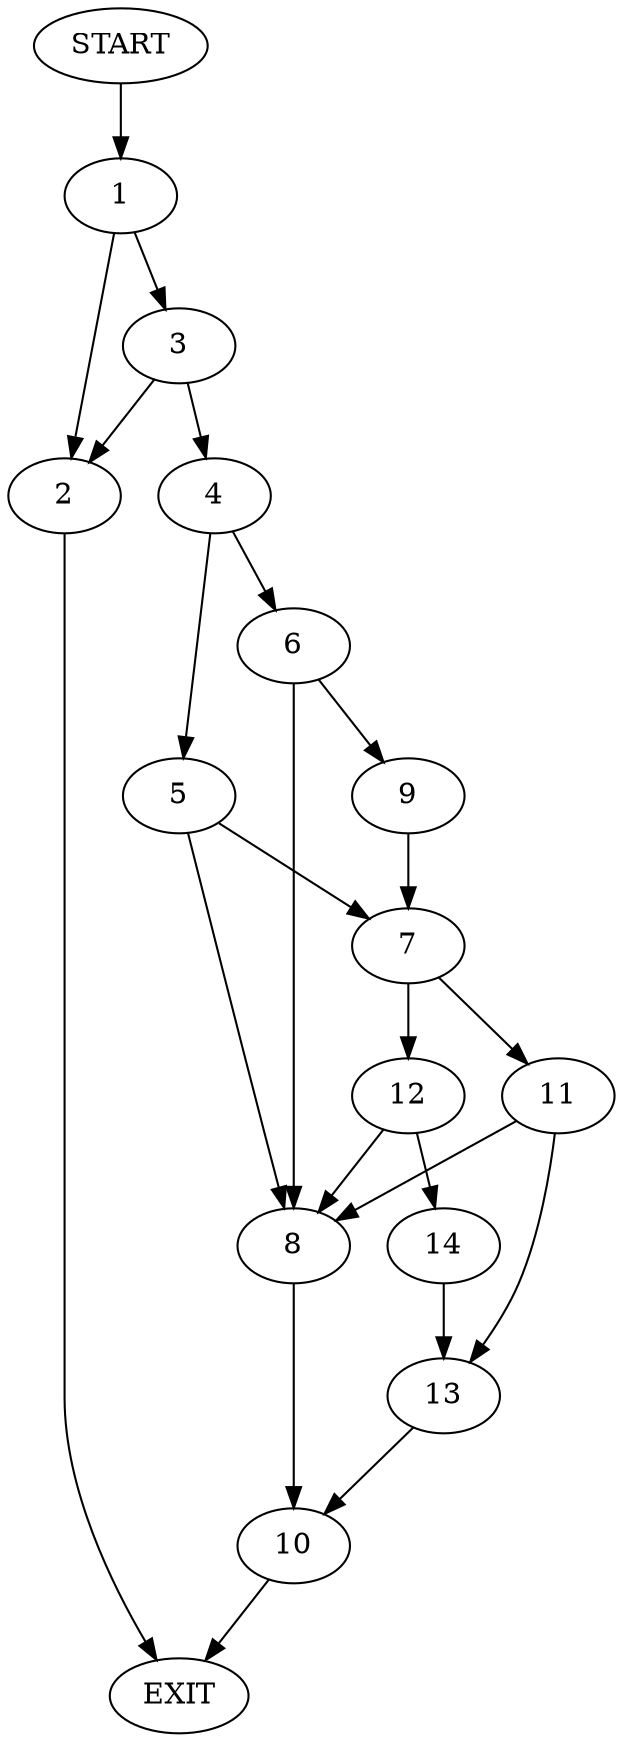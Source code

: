 digraph {
0 [label="START"]
15 [label="EXIT"]
0 -> 1
1 -> 2
1 -> 3
2 -> 15
3 -> 4
3 -> 2
4 -> 5
4 -> 6
5 -> 7
5 -> 8
6 -> 9
6 -> 8
8 -> 10
9 -> 7
7 -> 11
7 -> 12
11 -> 13
11 -> 8
12 -> 14
12 -> 8
14 -> 13
13 -> 10
10 -> 15
}
